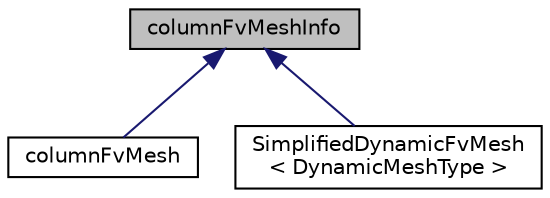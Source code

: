 digraph "columnFvMeshInfo"
{
  bgcolor="transparent";
  edge [fontname="Helvetica",fontsize="10",labelfontname="Helvetica",labelfontsize="10"];
  node [fontname="Helvetica",fontsize="10",shape=record];
  Node1 [label="columnFvMeshInfo",height=0.2,width=0.4,color="black", fillcolor="grey75", style="filled" fontcolor="black"];
  Node1 -> Node2 [dir="back",color="midnightblue",fontsize="10",style="solid",fontname="Helvetica"];
  Node2 [label="columnFvMesh",height=0.2,width=0.4,color="black",URL="$classFoam_1_1simplifiedMeshes_1_1columnFvMesh.html",tooltip="Generates a 1D column representation of a mesh based on an existing mesh and/or fields. "];
  Node1 -> Node3 [dir="back",color="midnightblue",fontsize="10",style="solid",fontname="Helvetica"];
  Node3 [label="SimplifiedDynamicFvMesh\l\< DynamicMeshType \>",height=0.2,width=0.4,color="black",URL="$classFoam_1_1simplifiedMeshes_1_1SimplifiedDynamicFvMesh.html"];
}
